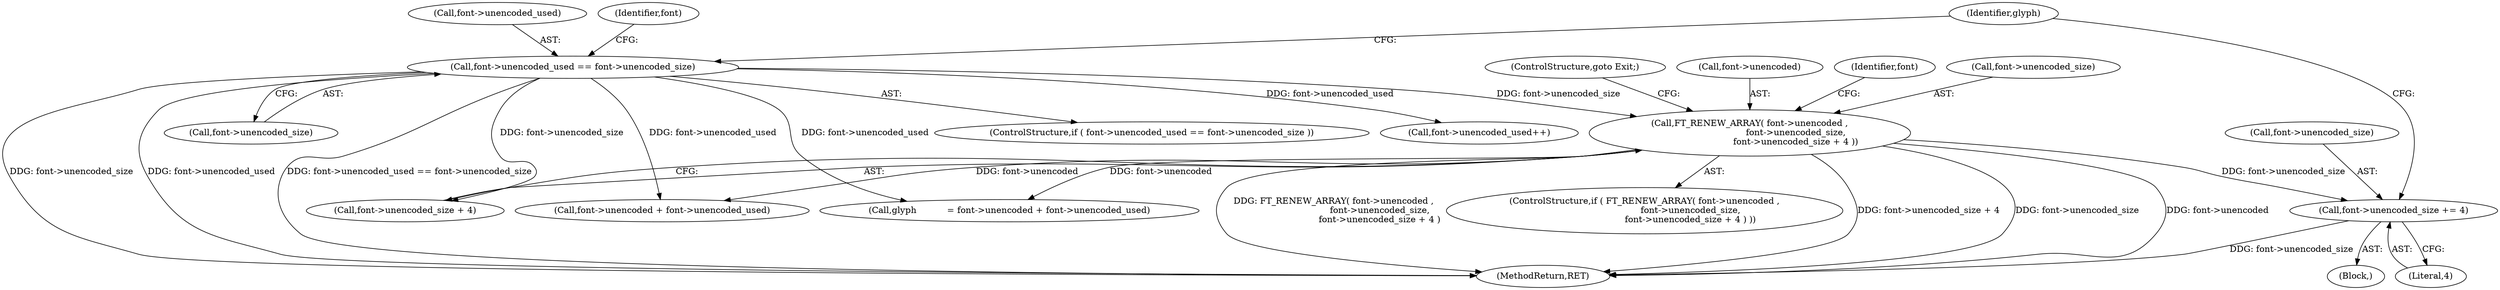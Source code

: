 digraph "0_savannah_07bdb6e289c7954e2a533039dc93c1c136099d2d@pointer" {
"1000732" [label="(Call,font->unencoded_size += 4)"];
"1000719" [label="(Call,FT_RENEW_ARRAY( font->unencoded ,\n                                 font->unencoded_size,\n                                 font->unencoded_size + 4 ))"];
"1000710" [label="(Call,font->unencoded_used == font->unencoded_size)"];
"1000718" [label="(ControlStructure,if ( FT_RENEW_ARRAY( font->unencoded ,\n                                 font->unencoded_size,\n                                 font->unencoded_size + 4 ) ))"];
"1000731" [label="(ControlStructure,goto Exit;)"];
"1000721" [label="(Identifier,font)"];
"1000719" [label="(Call,FT_RENEW_ARRAY( font->unencoded ,\n                                 font->unencoded_size,\n                                 font->unencoded_size + 4 ))"];
"1000720" [label="(Call,font->unencoded)"];
"1000739" [label="(Call,font->unencoded + font->unencoded_used)"];
"1000738" [label="(Identifier,glyph)"];
"1001571" [label="(MethodReturn,RET)"];
"1000734" [label="(Identifier,font)"];
"1000710" [label="(Call,font->unencoded_used == font->unencoded_size)"];
"1000709" [label="(ControlStructure,if ( font->unencoded_used == font->unencoded_size ))"];
"1000736" [label="(Literal,4)"];
"1000757" [label="(Call,font->unencoded_used++)"];
"1000723" [label="(Call,font->unencoded_size)"];
"1000717" [label="(Block,)"];
"1000733" [label="(Call,font->unencoded_size)"];
"1000714" [label="(Call,font->unencoded_size)"];
"1000737" [label="(Call,glyph           = font->unencoded + font->unencoded_used)"];
"1000726" [label="(Call,font->unencoded_size + 4)"];
"1000711" [label="(Call,font->unencoded_used)"];
"1000732" [label="(Call,font->unencoded_size += 4)"];
"1000732" -> "1000717"  [label="AST: "];
"1000732" -> "1000736"  [label="CFG: "];
"1000733" -> "1000732"  [label="AST: "];
"1000736" -> "1000732"  [label="AST: "];
"1000738" -> "1000732"  [label="CFG: "];
"1000732" -> "1001571"  [label="DDG: font->unencoded_size"];
"1000719" -> "1000732"  [label="DDG: font->unencoded_size"];
"1000719" -> "1000718"  [label="AST: "];
"1000719" -> "1000726"  [label="CFG: "];
"1000720" -> "1000719"  [label="AST: "];
"1000723" -> "1000719"  [label="AST: "];
"1000726" -> "1000719"  [label="AST: "];
"1000731" -> "1000719"  [label="CFG: "];
"1000734" -> "1000719"  [label="CFG: "];
"1000719" -> "1001571"  [label="DDG: font->unencoded"];
"1000719" -> "1001571"  [label="DDG: FT_RENEW_ARRAY( font->unencoded ,\n                                 font->unencoded_size,\n                                 font->unencoded_size + 4 )"];
"1000719" -> "1001571"  [label="DDG: font->unencoded_size + 4"];
"1000719" -> "1001571"  [label="DDG: font->unencoded_size"];
"1000710" -> "1000719"  [label="DDG: font->unencoded_size"];
"1000719" -> "1000737"  [label="DDG: font->unencoded"];
"1000719" -> "1000739"  [label="DDG: font->unencoded"];
"1000710" -> "1000709"  [label="AST: "];
"1000710" -> "1000714"  [label="CFG: "];
"1000711" -> "1000710"  [label="AST: "];
"1000714" -> "1000710"  [label="AST: "];
"1000721" -> "1000710"  [label="CFG: "];
"1000738" -> "1000710"  [label="CFG: "];
"1000710" -> "1001571"  [label="DDG: font->unencoded_size"];
"1000710" -> "1001571"  [label="DDG: font->unencoded_used"];
"1000710" -> "1001571"  [label="DDG: font->unencoded_used == font->unencoded_size"];
"1000710" -> "1000726"  [label="DDG: font->unencoded_size"];
"1000710" -> "1000737"  [label="DDG: font->unencoded_used"];
"1000710" -> "1000739"  [label="DDG: font->unencoded_used"];
"1000710" -> "1000757"  [label="DDG: font->unencoded_used"];
}
